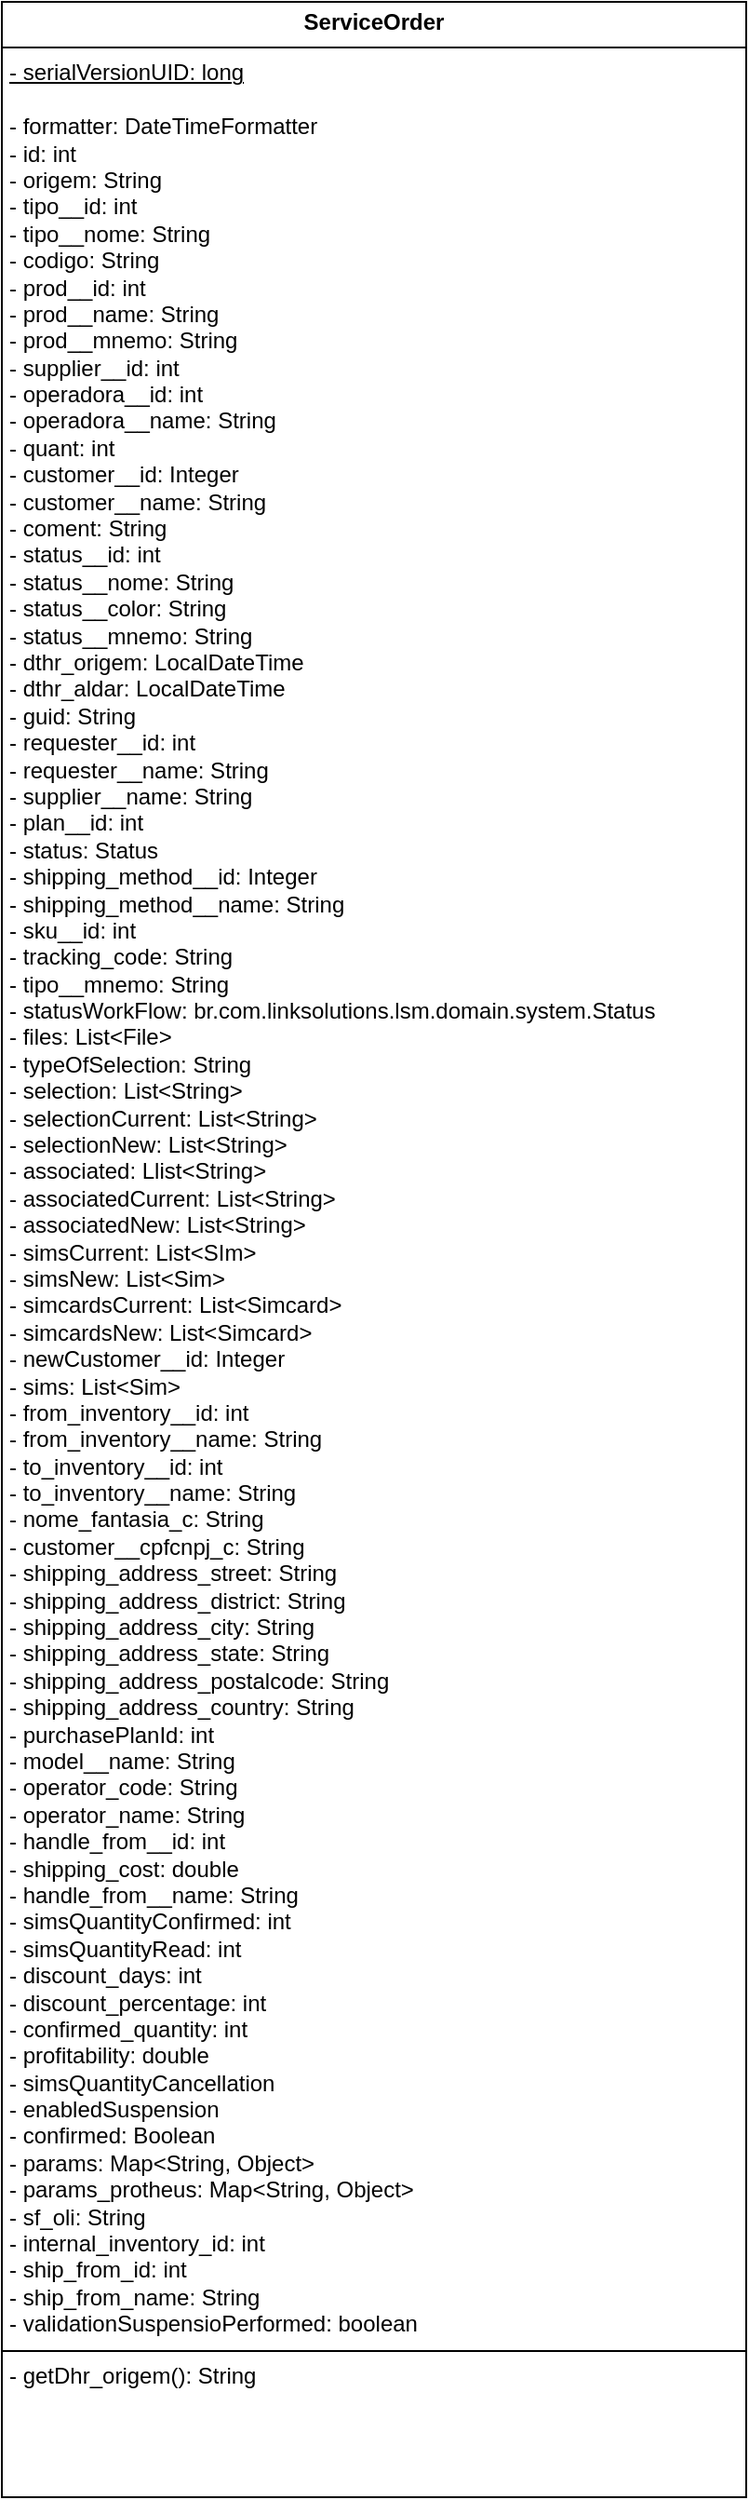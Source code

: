 <mxfile version="25.0.3">
  <diagram name="Página-1" id="2EBOzLPNM899C_6N9tym">
    <mxGraphModel dx="1136" dy="605" grid="1" gridSize="10" guides="1" tooltips="1" connect="1" arrows="1" fold="1" page="1" pageScale="1" pageWidth="827" pageHeight="1169" math="0" shadow="0">
      <root>
        <mxCell id="0" />
        <mxCell id="1" parent="0" />
        <mxCell id="w9Dn93gc4jnS_____Urr-1" value="&lt;p style=&quot;margin:0px;margin-top:4px;text-align:center;&quot;&gt;&lt;b&gt;ServiceOrder&lt;/b&gt;&lt;/p&gt;&lt;hr size=&quot;1&quot; style=&quot;border-style:solid;&quot;&gt;&lt;p style=&quot;margin:0px;margin-left:4px;&quot;&gt;&lt;u&gt;- serialVersionUID: long&lt;/u&gt;&lt;/p&gt;&lt;p style=&quot;margin:0px;margin-left:4px;&quot;&gt;&lt;u&gt;&lt;br&gt;&lt;/u&gt;&lt;/p&gt;&lt;p style=&quot;margin:0px;margin-left:4px;&quot;&gt;- formatter: DateTimeFormatter&lt;/p&gt;&lt;p style=&quot;margin:0px;margin-left:4px;&quot;&gt;- id: int&lt;/p&gt;&lt;p style=&quot;margin:0px;margin-left:4px;&quot;&gt;- origem: String&lt;/p&gt;&lt;p style=&quot;margin:0px;margin-left:4px;&quot;&gt;- tipo__id: int&lt;/p&gt;&lt;p style=&quot;margin:0px;margin-left:4px;&quot;&gt;- tipo__nome: String&lt;/p&gt;&lt;p style=&quot;margin:0px;margin-left:4px;&quot;&gt;- codigo: String&lt;/p&gt;&lt;p style=&quot;margin:0px;margin-left:4px;&quot;&gt;- prod__id: int&lt;/p&gt;&lt;p style=&quot;margin:0px;margin-left:4px;&quot;&gt;- prod__name: String&lt;/p&gt;&lt;p style=&quot;margin:0px;margin-left:4px;&quot;&gt;- prod__mnemo: String&lt;/p&gt;&lt;p style=&quot;margin:0px;margin-left:4px;&quot;&gt;- supplier__id: int&lt;/p&gt;&lt;p style=&quot;margin:0px;margin-left:4px;&quot;&gt;- operadora__id: int&lt;/p&gt;&lt;p style=&quot;margin:0px;margin-left:4px;&quot;&gt;- operadora__name: String&lt;/p&gt;&lt;p style=&quot;margin:0px;margin-left:4px;&quot;&gt;- quant: int&lt;/p&gt;&lt;p style=&quot;margin:0px;margin-left:4px;&quot;&gt;- customer__id: Integer&lt;/p&gt;&lt;p style=&quot;margin:0px;margin-left:4px;&quot;&gt;- customer__name: String&lt;/p&gt;&lt;p style=&quot;margin:0px;margin-left:4px;&quot;&gt;- coment: String&lt;/p&gt;&lt;p style=&quot;margin:0px;margin-left:4px;&quot;&gt;- status__id: int&lt;/p&gt;&lt;p style=&quot;margin:0px;margin-left:4px;&quot;&gt;- status__nome: String&lt;/p&gt;&lt;p style=&quot;margin:0px;margin-left:4px;&quot;&gt;- status__color: String&lt;/p&gt;&lt;p style=&quot;margin:0px;margin-left:4px;&quot;&gt;- status__mnemo: String&lt;/p&gt;&lt;p style=&quot;margin:0px;margin-left:4px;&quot;&gt;- dthr_origem: LocalDateTime&lt;/p&gt;&lt;p style=&quot;margin:0px;margin-left:4px;&quot;&gt;- dthr_aldar: LocalDateTime&lt;/p&gt;&lt;p style=&quot;margin:0px;margin-left:4px;&quot;&gt;- guid: String&lt;/p&gt;&lt;p style=&quot;margin:0px;margin-left:4px;&quot;&gt;- requester__id: int&lt;/p&gt;&lt;p style=&quot;margin:0px;margin-left:4px;&quot;&gt;- requester__name: String&lt;/p&gt;&lt;p style=&quot;margin:0px;margin-left:4px;&quot;&gt;- supplier__name: String&lt;/p&gt;&lt;p style=&quot;margin:0px;margin-left:4px;&quot;&gt;- plan__id: int&lt;/p&gt;&lt;p style=&quot;margin:0px;margin-left:4px;&quot;&gt;- status: Status&lt;/p&gt;&lt;p style=&quot;margin:0px;margin-left:4px;&quot;&gt;- shipping_method__id: Integer&lt;/p&gt;&lt;p style=&quot;margin:0px;margin-left:4px;&quot;&gt;- shipping_method__name: String&lt;/p&gt;&lt;p style=&quot;margin:0px;margin-left:4px;&quot;&gt;- sku__id: int&lt;/p&gt;&lt;p style=&quot;margin:0px;margin-left:4px;&quot;&gt;- tracking_code: String&lt;/p&gt;&lt;p style=&quot;margin:0px;margin-left:4px;&quot;&gt;- tipo__mnemo: String&lt;/p&gt;&lt;p style=&quot;margin:0px;margin-left:4px;&quot;&gt;- statusWorkFlow: br.com.linksolutions.lsm.domain.system.Status&lt;/p&gt;&lt;p style=&quot;margin:0px;margin-left:4px;&quot;&gt;- files: List&amp;lt;File&amp;gt;&lt;/p&gt;&lt;p style=&quot;margin:0px;margin-left:4px;&quot;&gt;- typeOfSelection: String&lt;/p&gt;&lt;p style=&quot;margin:0px;margin-left:4px;&quot;&gt;- selection: List&amp;lt;String&amp;gt;&lt;/p&gt;&lt;p style=&quot;margin:0px;margin-left:4px;&quot;&gt;- selectionCurrent: List&amp;lt;String&amp;gt;&lt;/p&gt;&lt;p style=&quot;margin:0px;margin-left:4px;&quot;&gt;- selectionNew: List&amp;lt;String&amp;gt;&lt;/p&gt;&lt;p style=&quot;margin:0px;margin-left:4px;&quot;&gt;- associated: Llist&amp;lt;String&amp;gt;&lt;/p&gt;&lt;p style=&quot;margin:0px;margin-left:4px;&quot;&gt;- associatedCurrent: List&amp;lt;String&amp;gt;&lt;/p&gt;&lt;p style=&quot;margin:0px;margin-left:4px;&quot;&gt;- associatedNew: List&amp;lt;String&amp;gt;&lt;/p&gt;&lt;p style=&quot;margin:0px;margin-left:4px;&quot;&gt;- simsCurrent: List&amp;lt;SIm&amp;gt;&lt;/p&gt;&lt;p style=&quot;margin:0px;margin-left:4px;&quot;&gt;- simsNew: List&amp;lt;Sim&amp;gt;&lt;/p&gt;&lt;p style=&quot;margin:0px;margin-left:4px;&quot;&gt;- simcardsCurrent: List&amp;lt;Simcard&amp;gt;&lt;/p&gt;&lt;p style=&quot;margin:0px;margin-left:4px;&quot;&gt;- simcardsNew: List&amp;lt;Simcard&amp;gt;&lt;/p&gt;&lt;p style=&quot;margin:0px;margin-left:4px;&quot;&gt;- newCustomer__id: Integer&lt;/p&gt;&lt;p style=&quot;margin:0px;margin-left:4px;&quot;&gt;- sims: List&amp;lt;Sim&amp;gt;&lt;/p&gt;&lt;p style=&quot;margin:0px;margin-left:4px;&quot;&gt;- from_inventory__id: int&lt;/p&gt;&lt;p style=&quot;margin:0px;margin-left:4px;&quot;&gt;- from_inventory__name: String&lt;/p&gt;&lt;p style=&quot;margin:0px;margin-left:4px;&quot;&gt;- to_inventory__id: int&lt;/p&gt;&lt;p style=&quot;margin:0px;margin-left:4px;&quot;&gt;- to_inventory__name: String&lt;/p&gt;&lt;p style=&quot;margin:0px;margin-left:4px;&quot;&gt;- nome_fantasia_c: String&lt;/p&gt;&lt;p style=&quot;margin:0px;margin-left:4px;&quot;&gt;- customer__cpfcnpj_c: String&lt;/p&gt;&lt;p style=&quot;margin:0px;margin-left:4px;&quot;&gt;- shipping_address_street: String&lt;/p&gt;&lt;p style=&quot;margin:0px;margin-left:4px;&quot;&gt;- shipping_address_district: String&lt;/p&gt;&lt;p style=&quot;margin:0px;margin-left:4px;&quot;&gt;- shipping_address_city: String&lt;/p&gt;&lt;p style=&quot;margin:0px;margin-left:4px;&quot;&gt;- shipping_address_state: String&lt;/p&gt;&lt;p style=&quot;margin:0px;margin-left:4px;&quot;&gt;- shipping_address_postalcode: String&lt;/p&gt;&lt;p style=&quot;margin:0px;margin-left:4px;&quot;&gt;- shipping_address_country: String&lt;/p&gt;&lt;p style=&quot;margin:0px;margin-left:4px;&quot;&gt;- purchasePlanId: int&lt;/p&gt;&lt;p style=&quot;margin:0px;margin-left:4px;&quot;&gt;- model__name: String&lt;/p&gt;&lt;p style=&quot;margin:0px;margin-left:4px;&quot;&gt;- operator_code: String&lt;/p&gt;&lt;p style=&quot;margin:0px;margin-left:4px;&quot;&gt;- operator_name: String&lt;/p&gt;&lt;p style=&quot;margin:0px;margin-left:4px;&quot;&gt;- handle_from__id: int&lt;/p&gt;&lt;p style=&quot;margin:0px;margin-left:4px;&quot;&gt;- shipping_cost: double&lt;/p&gt;&lt;p style=&quot;margin:0px;margin-left:4px;&quot;&gt;- handle_from__name: String&lt;/p&gt;&lt;p style=&quot;margin:0px;margin-left:4px;&quot;&gt;- simsQuantityConfirmed: int&lt;/p&gt;&lt;p style=&quot;margin:0px;margin-left:4px;&quot;&gt;- simsQuantityRead: int&lt;/p&gt;&lt;p style=&quot;margin:0px;margin-left:4px;&quot;&gt;- discount_days: int&lt;/p&gt;&lt;p style=&quot;margin:0px;margin-left:4px;&quot;&gt;- discount_percentage: int&lt;/p&gt;&lt;p style=&quot;margin:0px;margin-left:4px;&quot;&gt;- confirmed_quantity: int&lt;/p&gt;&lt;p style=&quot;margin:0px;margin-left:4px;&quot;&gt;- profitability: double&lt;/p&gt;&lt;p style=&quot;margin:0px;margin-left:4px;&quot;&gt;- simsQuantityCancellation&lt;/p&gt;&lt;p style=&quot;margin:0px;margin-left:4px;&quot;&gt;- enabledSuspension&lt;/p&gt;&lt;p style=&quot;margin:0px;margin-left:4px;&quot;&gt;- confirmed: Boolean&lt;/p&gt;&lt;p style=&quot;margin:0px;margin-left:4px;&quot;&gt;- params: Map&amp;lt;String, Object&amp;gt;&lt;/p&gt;&lt;p style=&quot;margin:0px;margin-left:4px;&quot;&gt;- params_protheus: Map&amp;lt;String, Object&amp;gt;&lt;/p&gt;&lt;p style=&quot;margin:0px;margin-left:4px;&quot;&gt;- sf_oli: String&lt;/p&gt;&lt;p style=&quot;margin:0px;margin-left:4px;&quot;&gt;- internal_inventory_id: int&lt;/p&gt;&lt;p style=&quot;margin:0px;margin-left:4px;&quot;&gt;- ship_from_id: int&lt;/p&gt;&lt;p style=&quot;margin:0px;margin-left:4px;&quot;&gt;- ship_from_name: String&lt;/p&gt;&lt;p style=&quot;margin:0px;margin-left:4px;&quot;&gt;- validationSuspensioPerformed: boolean&lt;/p&gt;&lt;hr size=&quot;1&quot; style=&quot;border-style:solid;&quot;&gt;&lt;p style=&quot;margin:0px;margin-left:4px;&quot;&gt;- getDhr_origem(): String&lt;/p&gt;" style="verticalAlign=top;align=left;overflow=fill;html=1;whiteSpace=wrap;" vertex="1" parent="1">
          <mxGeometry x="330" y="400" width="400" height="1340" as="geometry" />
        </mxCell>
      </root>
    </mxGraphModel>
  </diagram>
</mxfile>
